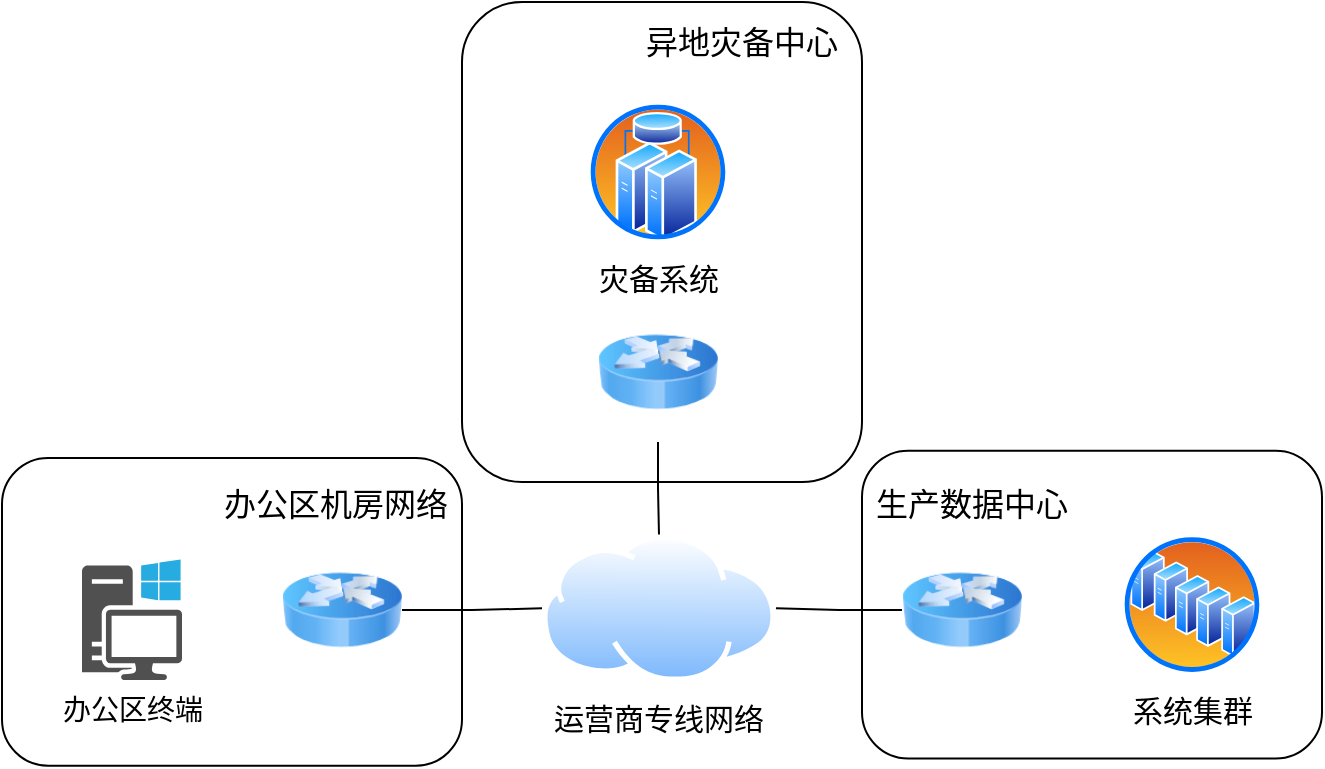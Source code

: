 <mxfile version="22.1.21" type="github">
  <diagram name="第 1 页" id="hfofDpsRbp_3FvL_8h9O">
    <mxGraphModel dx="1434" dy="764" grid="1" gridSize="10" guides="1" tooltips="1" connect="1" arrows="1" fold="1" page="1" pageScale="1" pageWidth="827" pageHeight="1169" math="0" shadow="0">
      <root>
        <mxCell id="0" />
        <mxCell id="1" parent="0" />
        <mxCell id="lmvX0gw8M-BZvWQ2kCPO-15" value="" style="rounded=1;whiteSpace=wrap;html=1;" parent="1" vertex="1">
          <mxGeometry x="50" y="318" width="230" height="153.85" as="geometry" />
        </mxCell>
        <mxCell id="lmvX0gw8M-BZvWQ2kCPO-14" value="" style="rounded=1;whiteSpace=wrap;html=1;" parent="1" vertex="1">
          <mxGeometry x="280" y="90" width="200" height="240" as="geometry" />
        </mxCell>
        <mxCell id="lmvX0gw8M-BZvWQ2kCPO-13" value="" style="rounded=1;whiteSpace=wrap;html=1;" parent="1" vertex="1">
          <mxGeometry x="480" y="314.38" width="230" height="153.85" as="geometry" />
        </mxCell>
        <mxCell id="lmvX0gw8M-BZvWQ2kCPO-7" value="" style="edgeStyle=orthogonalEdgeStyle;rounded=0;orthogonalLoop=1;jettySize=auto;html=1;endArrow=none;endFill=0;" parent="1" source="lmvX0gw8M-BZvWQ2kCPO-1" target="lmvX0gw8M-BZvWQ2kCPO-2" edge="1">
          <mxGeometry relative="1" as="geometry" />
        </mxCell>
        <mxCell id="lmvX0gw8M-BZvWQ2kCPO-1" value="" style="image;html=1;image=img/lib/clip_art/networking/Router_Icon_128x128.png" parent="1" vertex="1">
          <mxGeometry x="500" y="359" width="60" height="70" as="geometry" />
        </mxCell>
        <mxCell id="lmvX0gw8M-BZvWQ2kCPO-2" value="运营商专线网络" style="image;aspect=fixed;perimeter=ellipsePerimeter;html=1;align=center;shadow=0;dashed=0;spacingTop=3;image=img/lib/active_directory/internet_cloud.svg;fontSize=15;" parent="1" vertex="1">
          <mxGeometry x="320" y="356.3" width="116.98" height="73.7" as="geometry" />
        </mxCell>
        <mxCell id="lmvX0gw8M-BZvWQ2kCPO-5" value="" style="edgeStyle=orthogonalEdgeStyle;rounded=0;orthogonalLoop=1;jettySize=auto;html=1;endArrow=none;endFill=0;" parent="1" source="lmvX0gw8M-BZvWQ2kCPO-3" target="lmvX0gw8M-BZvWQ2kCPO-2" edge="1">
          <mxGeometry relative="1" as="geometry" />
        </mxCell>
        <mxCell id="lmvX0gw8M-BZvWQ2kCPO-3" value="" style="image;html=1;image=img/lib/clip_art/networking/Router_Icon_128x128.png" parent="1" vertex="1">
          <mxGeometry x="348" y="240" width="60" height="70" as="geometry" />
        </mxCell>
        <mxCell id="lmvX0gw8M-BZvWQ2kCPO-6" value="" style="edgeStyle=orthogonalEdgeStyle;rounded=0;orthogonalLoop=1;jettySize=auto;html=1;endArrow=none;endFill=0;" parent="1" source="lmvX0gw8M-BZvWQ2kCPO-4" target="lmvX0gw8M-BZvWQ2kCPO-2" edge="1">
          <mxGeometry relative="1" as="geometry" />
        </mxCell>
        <mxCell id="lmvX0gw8M-BZvWQ2kCPO-4" value="" style="image;html=1;image=img/lib/clip_art/networking/Router_Icon_128x128.png" parent="1" vertex="1">
          <mxGeometry x="190" y="359" width="60" height="70" as="geometry" />
        </mxCell>
        <mxCell id="lmvX0gw8M-BZvWQ2kCPO-9" value="系统集群" style="image;aspect=fixed;perimeter=ellipsePerimeter;html=1;align=center;shadow=0;dashed=0;spacingTop=3;image=img/lib/active_directory/server_farm.svg;fontSize=15;" parent="1" vertex="1">
          <mxGeometry x="610" y="356.3" width="70" height="70" as="geometry" />
        </mxCell>
        <mxCell id="lmvX0gw8M-BZvWQ2kCPO-10" value="灾备系统" style="image;aspect=fixed;perimeter=ellipsePerimeter;html=1;align=center;shadow=0;dashed=0;spacingTop=3;image=img/lib/active_directory/cluster_server.svg;fontSize=15;" parent="1" vertex="1">
          <mxGeometry x="343" y="140" width="70" height="70" as="geometry" />
        </mxCell>
        <mxCell id="lmvX0gw8M-BZvWQ2kCPO-11" value="办公区终端" style="sketch=0;pointerEvents=1;shadow=0;dashed=0;html=1;strokeColor=none;fillColor=#505050;labelPosition=center;verticalLabelPosition=bottom;verticalAlign=top;outlineConnect=0;align=center;shape=mxgraph.office.devices.workstation_pc;fontSize=14;" parent="1" vertex="1">
          <mxGeometry x="90" y="368.7" width="50" height="60.3" as="geometry" />
        </mxCell>
        <mxCell id="lmvX0gw8M-BZvWQ2kCPO-16" value="生产数据中心" style="text;strokeColor=none;align=center;fillColor=none;html=1;verticalAlign=middle;whiteSpace=wrap;rounded=0;fontSize=16;" parent="1" vertex="1">
          <mxGeometry x="485" y="326.3" width="100" height="30" as="geometry" />
        </mxCell>
        <mxCell id="lmvX0gw8M-BZvWQ2kCPO-17" value="办公区机房网络" style="text;strokeColor=none;align=center;fillColor=none;html=1;verticalAlign=middle;whiteSpace=wrap;rounded=0;fontSize=16;" parent="1" vertex="1">
          <mxGeometry x="157" y="326.3" width="120" height="30" as="geometry" />
        </mxCell>
        <mxCell id="lmvX0gw8M-BZvWQ2kCPO-18" value="异地灾备中心" style="text;strokeColor=none;align=center;fillColor=none;html=1;verticalAlign=middle;whiteSpace=wrap;rounded=0;fontSize=16;" parent="1" vertex="1">
          <mxGeometry x="360" y="95" width="120" height="30" as="geometry" />
        </mxCell>
      </root>
    </mxGraphModel>
  </diagram>
</mxfile>
